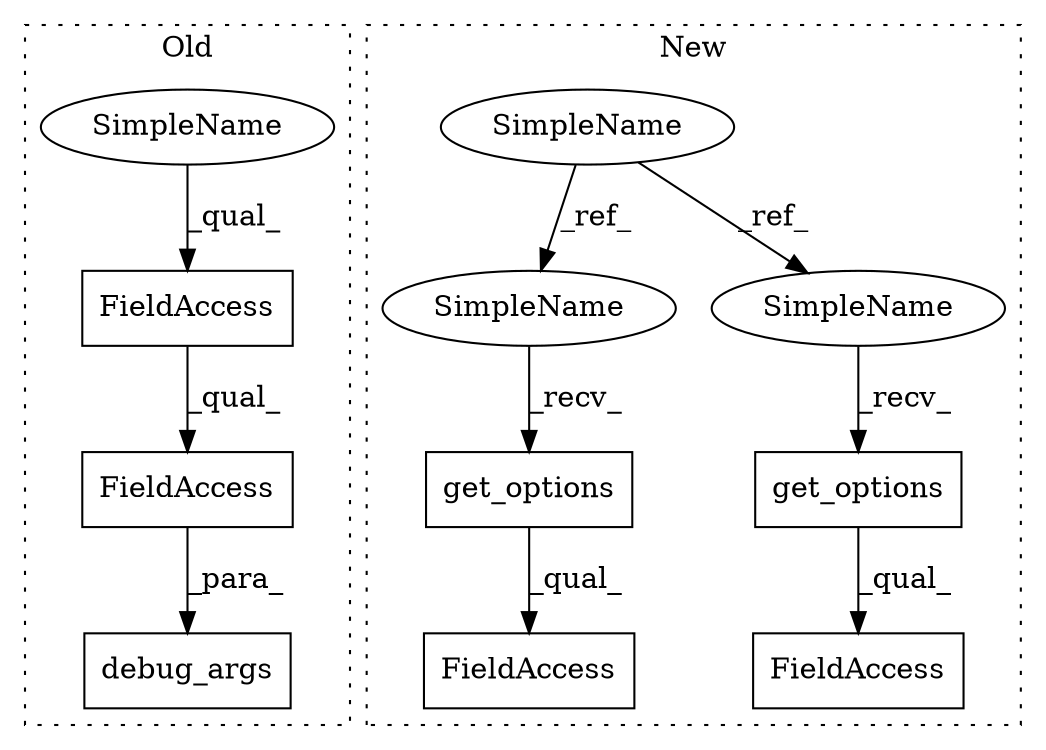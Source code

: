 digraph G {
subgraph cluster0 {
1 [label="debug_args" a="32" s="2257,2287" l="11,1" shape="box"];
4 [label="FieldAccess" a="22" s="2268" l="19" shape="box"];
5 [label="FieldAccess" a="22" s="2268" l="12" shape="box"];
11 [label="SimpleName" a="42" s="2268" l="4" shape="ellipse"];
label = "Old";
style="dotted";
}
subgraph cluster1 {
2 [label="get_options" a="32" s="1300" l="13" shape="box"];
3 [label="FieldAccess" a="22" s="1295" l="23" shape="box"];
6 [label="SimpleName" a="42" s="1055" l="4" shape="ellipse"];
7 [label="get_options" a="32" s="1340" l="13" shape="box"];
8 [label="FieldAccess" a="22" s="1335" l="24" shape="box"];
9 [label="SimpleName" a="42" s="1295" l="4" shape="ellipse"];
10 [label="SimpleName" a="42" s="1335" l="4" shape="ellipse"];
label = "New";
style="dotted";
}
2 -> 3 [label="_qual_"];
4 -> 1 [label="_para_"];
5 -> 4 [label="_qual_"];
6 -> 10 [label="_ref_"];
6 -> 9 [label="_ref_"];
7 -> 8 [label="_qual_"];
9 -> 2 [label="_recv_"];
10 -> 7 [label="_recv_"];
11 -> 5 [label="_qual_"];
}